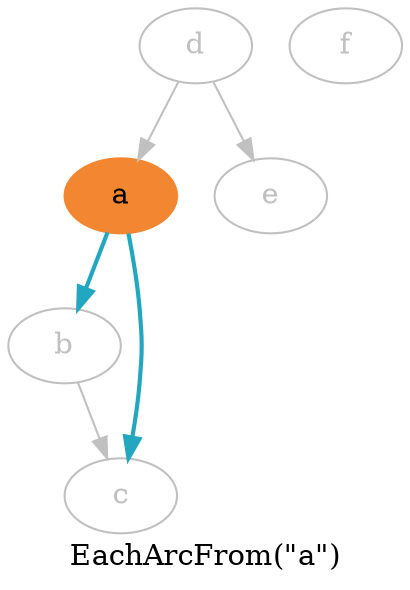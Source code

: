 digraph G {
  node [color="grey",fontcolor="grey"]
  edge [color="grey"]
	a -> b [style=bold,color="#23A7C0"];
  b -> c;
	a -> c [style=bold,color="#23A7C0"];
	d -> a;
	d -> e;
  a [fontcolor="black",style=filled,color="#F38630"];
  f;
  label="EachArcFrom(\"a\")"
}


